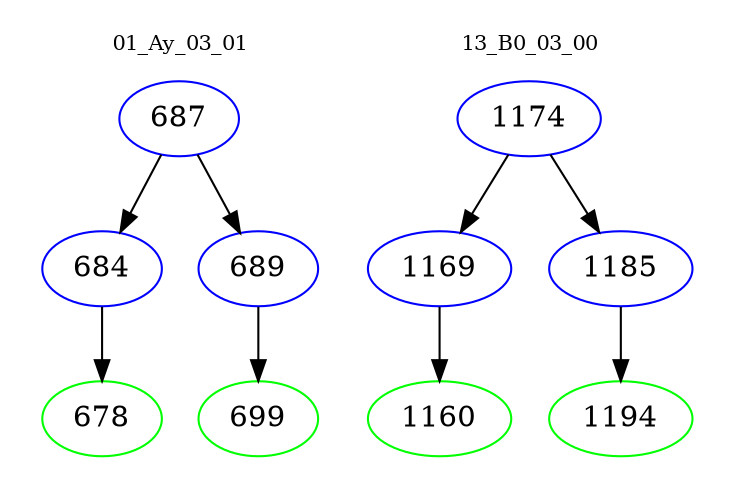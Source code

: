 digraph{
subgraph cluster_0 {
color = white
label = "01_Ay_03_01";
fontsize=10;
T0_687 [label="687", color="blue"]
T0_687 -> T0_684 [color="black"]
T0_684 [label="684", color="blue"]
T0_684 -> T0_678 [color="black"]
T0_678 [label="678", color="green"]
T0_687 -> T0_689 [color="black"]
T0_689 [label="689", color="blue"]
T0_689 -> T0_699 [color="black"]
T0_699 [label="699", color="green"]
}
subgraph cluster_1 {
color = white
label = "13_B0_03_00";
fontsize=10;
T1_1174 [label="1174", color="blue"]
T1_1174 -> T1_1169 [color="black"]
T1_1169 [label="1169", color="blue"]
T1_1169 -> T1_1160 [color="black"]
T1_1160 [label="1160", color="green"]
T1_1174 -> T1_1185 [color="black"]
T1_1185 [label="1185", color="blue"]
T1_1185 -> T1_1194 [color="black"]
T1_1194 [label="1194", color="green"]
}
}
